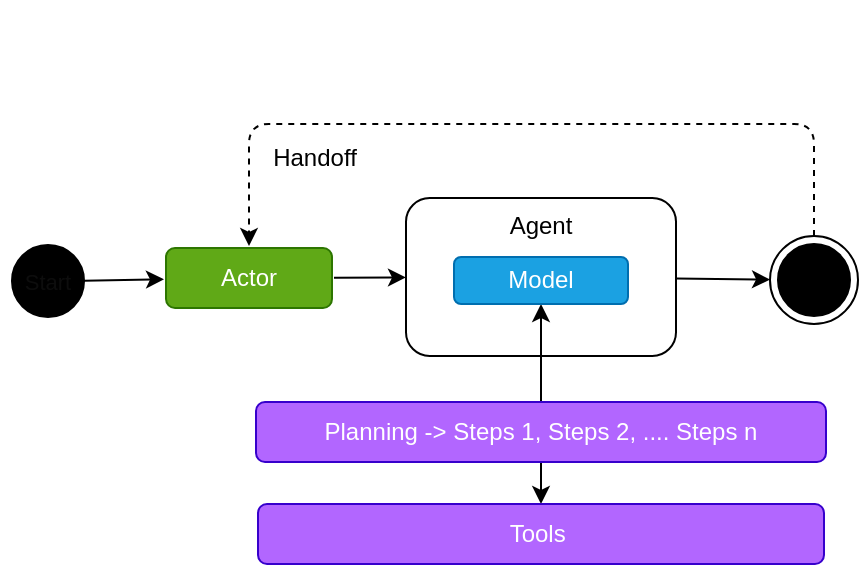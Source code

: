 <mxfile>
    <diagram name="fully-autonomous" id="rcaBymB1pEEbZUUBCeKf">
        <mxGraphModel dx="882" dy="421" grid="0" gridSize="10" guides="1" tooltips="1" connect="1" arrows="1" fold="1" page="1" pageScale="1" pageWidth="850" pageHeight="1100" math="0" shadow="0">
            <root>
                <mxCell id="_SBDv0BZWJGu0aP3qvFQ-0"/>
                <mxCell id="_SBDv0BZWJGu0aP3qvFQ-1" parent="_SBDv0BZWJGu0aP3qvFQ-0"/>
                <mxCell id="_SBDv0BZWJGu0aP3qvFQ-7" value="" style="edgeStyle=none;html=1;" parent="_SBDv0BZWJGu0aP3qvFQ-1" source="_SBDv0BZWJGu0aP3qvFQ-8" target="_SBDv0BZWJGu0aP3qvFQ-17" edge="1">
                    <mxGeometry relative="1" as="geometry"/>
                </mxCell>
                <mxCell id="_SBDv0BZWJGu0aP3qvFQ-8" value="Start" style="ellipse;fillColor=strokeColor;fontColor=light-dark(#0D0D0D,#333333);fontSize=11;" parent="_SBDv0BZWJGu0aP3qvFQ-1" vertex="1">
                    <mxGeometry x="51" y="188.5" width="36" height="36" as="geometry"/>
                </mxCell>
                <mxCell id="_SBDv0BZWJGu0aP3qvFQ-11" value="&lt;font style=&quot;font-size: 11px; color: light-dark(rgb(0, 0, 0), rgb(26, 26, 26));&quot;&gt;End&lt;/font&gt;" style="ellipse;html=1;shape=endState;fillColor=strokeColor;fontColor=light-dark(#0D0D0D,#333333);fontSize=11;" parent="_SBDv0BZWJGu0aP3qvFQ-1" vertex="1">
                    <mxGeometry x="430" y="184" width="44" height="44" as="geometry"/>
                </mxCell>
                <mxCell id="_SBDv0BZWJGu0aP3qvFQ-15" value="Project Task Manager" style="text;strokeColor=none;fillColor=none;html=1;fontSize=24;fontStyle=1;verticalAlign=middle;align=left;fontColor=light-dark(#FFFFFF,#FFFFFF);" parent="_SBDv0BZWJGu0aP3qvFQ-1" vertex="1">
                    <mxGeometry x="45" y="66" width="298" height="40" as="geometry"/>
                </mxCell>
                <mxCell id="_SBDv0BZWJGu0aP3qvFQ-16" value="" style="edgeStyle=none;html=1;" parent="_SBDv0BZWJGu0aP3qvFQ-1" source="_SBDv0BZWJGu0aP3qvFQ-17" target="_SBDv0BZWJGu0aP3qvFQ-4" edge="1">
                    <mxGeometry relative="1" as="geometry"/>
                </mxCell>
                <mxCell id="_SBDv0BZWJGu0aP3qvFQ-17" value="Actor" style="rounded=1;whiteSpace=wrap;html=1;fillColor=#60a917;fontColor=light-dark(#FFFFFF,#FFFFFF);strokeColor=#2D7600;perimeterSpacing=1;fillStyle=solid;" parent="_SBDv0BZWJGu0aP3qvFQ-1" vertex="1">
                    <mxGeometry x="128" y="190" width="83" height="30" as="geometry"/>
                </mxCell>
                <mxCell id="_SBDv0BZWJGu0aP3qvFQ-4" value="Agent" style="rounded=1;whiteSpace=wrap;html=1;verticalAlign=top;movable=1;resizable=1;rotatable=1;deletable=1;editable=1;connectable=1;" parent="_SBDv0BZWJGu0aP3qvFQ-1" vertex="1">
                    <mxGeometry x="248" y="165" width="135" height="79" as="geometry"/>
                </mxCell>
                <mxCell id="AP8IosBZdfFaG6GO7Sg9-0" value="" style="edgeStyle=none;html=1;" edge="1" parent="_SBDv0BZWJGu0aP3qvFQ-1" source="_SBDv0BZWJGu0aP3qvFQ-4" target="_SBDv0BZWJGu0aP3qvFQ-11">
                    <mxGeometry relative="1" as="geometry"/>
                </mxCell>
                <mxCell id="Cz69etzm-yjQasGaet_9-2" value="" style="edgeStyle=orthogonalEdgeStyle;html=1;entryX=0.5;entryY=0;entryDx=0;entryDy=0;startArrow=classic;startFill=1;" edge="1" parent="_SBDv0BZWJGu0aP3qvFQ-1" source="rIViw0EBD3E8t4UTMTZk-0" target="Cz69etzm-yjQasGaet_9-0">
                    <mxGeometry relative="1" as="geometry"/>
                </mxCell>
                <mxCell id="rIViw0EBD3E8t4UTMTZk-0" value="Model" style="rounded=1;whiteSpace=wrap;html=1;fillColor=light-dark(#1BA1E2,#66B2FF);fontColor=light-dark(#FFFFFF,#FFFFFF);strokeColor=#006EAF;movable=1;resizable=1;rotatable=1;deletable=1;editable=1;connectable=1;" parent="_SBDv0BZWJGu0aP3qvFQ-1" vertex="1">
                    <mxGeometry x="272" y="194.5" width="87" height="23.5" as="geometry"/>
                </mxCell>
                <mxCell id="-OuzHmagp3NW17D6AVt8-0" style="edgeStyle=orthogonalEdgeStyle;html=1;fontSize=12;startArrow=none;startFill=0;dashed=1;entryX=0.5;entryY=0;entryDx=0;entryDy=0;exitX=0.5;exitY=0;exitDx=0;exitDy=0;" edge="1" parent="_SBDv0BZWJGu0aP3qvFQ-1" source="_SBDv0BZWJGu0aP3qvFQ-11" target="_SBDv0BZWJGu0aP3qvFQ-17">
                    <mxGeometry relative="1" as="geometry">
                        <Array as="points">
                            <mxPoint x="452" y="128"/>
                            <mxPoint x="170" y="128"/>
                        </Array>
                        <mxPoint x="472" y="150" as="sourcePoint"/>
                        <mxPoint x="169" y="141" as="targetPoint"/>
                    </mxGeometry>
                </mxCell>
                <mxCell id="-OuzHmagp3NW17D6AVt8-1" value="Handoff" style="edgeLabel;html=1;align=center;verticalAlign=middle;resizable=0;points=[];fontSize=12;" vertex="1" connectable="0" parent="-OuzHmagp3NW17D6AVt8-0">
                    <mxGeometry x="0.165" y="-1" relative="1" as="geometry">
                        <mxPoint x="-74" y="18" as="offset"/>
                    </mxGeometry>
                </mxCell>
                <mxCell id="Cz69etzm-yjQasGaet_9-0" value="Tools&amp;nbsp;" style="rounded=1;whiteSpace=wrap;html=1;verticalAlign=middle;align=center;fillColor=light-dark(#B266FF,#A766E9);fontColor=light-dark(#FFFFFF,#FFFFFF);strokeColor=light-dark(#3700CC,#CC99FF);" vertex="1" parent="_SBDv0BZWJGu0aP3qvFQ-1">
                    <mxGeometry x="174" y="318" width="283" height="30" as="geometry"/>
                </mxCell>
                <mxCell id="Cz69etzm-yjQasGaet_9-1" value="Planning -&amp;gt; Steps 1, Steps 2, .... Steps n" style="rounded=1;whiteSpace=wrap;html=1;verticalAlign=middle;align=center;fillColor=light-dark(#B266FF,#73B14C);fontColor=light-dark(#FFFFFF,#FFFFFF);strokeColor=light-dark(#3700CC,#2D7600);" vertex="1" parent="_SBDv0BZWJGu0aP3qvFQ-1">
                    <mxGeometry x="173" y="267" width="285" height="30" as="geometry"/>
                </mxCell>
            </root>
        </mxGraphModel>
    </diagram>
    <diagram id="UYhhrXboOZ1z9y8ZZLRn" name="prompt-chaning">
        <mxGraphModel dx="1279" dy="611" grid="0" gridSize="10" guides="1" tooltips="1" connect="1" arrows="1" fold="1" page="1" pageScale="1" pageWidth="850" pageHeight="1100" math="0" shadow="0">
            <root>
                <mxCell id="0"/>
                <mxCell id="1" parent="0"/>
                <mxCell id="6" style="edgeStyle=orthogonalEdgeStyle;curved=1;html=1;" parent="1" source="2" target="3" edge="1">
                    <mxGeometry relative="1" as="geometry"/>
                </mxCell>
                <mxCell id="27" style="edgeStyle=orthogonalEdgeStyle;html=1;entryX=0;entryY=0.5;entryDx=0;entryDy=0;exitX=0.5;exitY=1;exitDx=0;exitDy=0;" parent="1" source="2" target="8" edge="1">
                    <mxGeometry relative="1" as="geometry"/>
                </mxCell>
                <mxCell id="2" value="CityDetails" style="rounded=1;whiteSpace=wrap;html=1;" parent="1" vertex="1">
                    <mxGeometry x="263" y="191" width="120" height="60" as="geometry"/>
                </mxCell>
                <mxCell id="9" value="" style="edgeStyle=none;html=1;entryX=0;entryY=0.5;entryDx=0;entryDy=0;" parent="1" source="3" target="12" edge="1">
                    <mxGeometry relative="1" as="geometry"/>
                </mxCell>
                <mxCell id="3" value="CityHistory" style="rounded=1;whiteSpace=wrap;html=1;" parent="1" vertex="1">
                    <mxGeometry x="427" y="191" width="120" height="60" as="geometry"/>
                </mxCell>
                <mxCell id="1jkxa6lfn-jDmrUh2OVW-31" value="" style="edgeStyle=none;html=1;" parent="1" source="7" target="1jkxa6lfn-jDmrUh2OVW-30" edge="1">
                    <mxGeometry relative="1" as="geometry"/>
                </mxCell>
                <mxCell id="7" value="Start" style="ellipse;fillColor=strokeColor;fontColor=light-dark(#0D0D0D,#1A1A1A);fontSize=11;" parent="1" vertex="1">
                    <mxGeometry x="166" y="137" width="36" height="36" as="geometry"/>
                </mxCell>
                <mxCell id="30" style="edgeStyle=orthogonalEdgeStyle;html=1;exitX=0.5;exitY=1;exitDx=0;exitDy=0;fontColor=#000000;dashed=1;entryX=0.5;entryY=1;entryDx=0;entryDy=0;" parent="1" source="8" target="1jkxa6lfn-jDmrUh2OVW-30" edge="1">
                    <mxGeometry relative="1" as="geometry">
                        <Array as="points">
                            <mxPoint x="487" y="371"/>
                            <mxPoint x="185" y="371"/>
                        </Array>
                        <mxPoint x="185" y="290" as="targetPoint"/>
                    </mxGeometry>
                </mxCell>
                <mxCell id="PxAAYBiY2QFLw1s7BCO9-32" value="Handoff" style="edgeLabel;html=1;align=center;verticalAlign=middle;resizable=0;points=[];fontColor=light-dark(#FFFFFF,#FFFFFF);" parent="30" vertex="1" connectable="0">
                    <mxGeometry x="0.001" y="3" relative="1" as="geometry">
                        <mxPoint x="-66" y="-24" as="offset"/>
                    </mxGeometry>
                </mxCell>
                <mxCell id="8" value="&lt;font style=&quot;font-size: 11px; color: light-dark(rgb(0, 0, 0), rgb(26, 26, 26));&quot;&gt;End&lt;/font&gt;" style="ellipse;html=1;shape=endState;fillColor=strokeColor;fontColor=#000000;fontSize=11;" parent="1" vertex="1">
                    <mxGeometry x="465" y="295" width="44" height="44" as="geometry"/>
                </mxCell>
                <mxCell id="26" style="edgeStyle=orthogonalEdgeStyle;html=1;entryX=1;entryY=0.5;entryDx=0;entryDy=0;exitX=0.5;exitY=1;exitDx=0;exitDy=0;" parent="1" source="12" target="8" edge="1">
                    <mxGeometry relative="1" as="geometry"/>
                </mxCell>
                <mxCell id="12" value="SummarizeResults" style="rounded=1;whiteSpace=wrap;html=1;" parent="1" vertex="1">
                    <mxGeometry x="591" y="191" width="132" height="60" as="geometry"/>
                </mxCell>
                <mxCell id="29" value="Invalid" style="text;html=1;strokeColor=none;fillColor=none;align=center;verticalAlign=middle;whiteSpace=wrap;rounded=0;" parent="1" vertex="1">
                    <mxGeometry x="331" y="281" width="60" height="30" as="geometry"/>
                </mxCell>
                <mxCell id="PxAAYBiY2QFLw1s7BCO9-31" value="City Insights" style="text;strokeColor=none;fillColor=none;html=1;fontSize=24;fontStyle=1;verticalAlign=middle;align=left;fontColor=light-dark(#FFFFFF,#FFFFFF);" parent="1" vertex="1">
                    <mxGeometry x="150" y="79" width="167" height="40" as="geometry"/>
                </mxCell>
                <mxCell id="1jkxa6lfn-jDmrUh2OVW-32" value="" style="edgeStyle=none;html=1;" parent="1" source="1jkxa6lfn-jDmrUh2OVW-30" target="2" edge="1">
                    <mxGeometry relative="1" as="geometry"/>
                </mxCell>
                <mxCell id="1jkxa6lfn-jDmrUh2OVW-30" value="Actor" style="rounded=1;whiteSpace=wrap;html=1;fillColor=#60a917;fontColor=light-dark(#FFFFFF,#FFFFFF);strokeColor=#2D7600;perimeterSpacing=1;" parent="1" vertex="1">
                    <mxGeometry x="143" y="207" width="83" height="30" as="geometry"/>
                </mxCell>
            </root>
        </mxGraphModel>
    </diagram>
    <diagram name="supervisor - multi agent" id="detJzzQkV3bmXKpI83rA">
        <mxGraphModel dx="1066" dy="509" grid="0" gridSize="10" guides="1" tooltips="1" connect="1" arrows="1" fold="1" page="1" pageScale="1" pageWidth="850" pageHeight="1100" math="0" shadow="0">
            <root>
                <mxCell id="qxff30aD8wagSonAEcYp-0"/>
                <mxCell id="qxff30aD8wagSonAEcYp-1" parent="qxff30aD8wagSonAEcYp-0"/>
                <mxCell id="qxff30aD8wagSonAEcYp-2" value="" style="edgeStyle=none;html=1;entryX=0;entryY=0.5;entryDx=0;entryDy=0;" parent="qxff30aD8wagSonAEcYp-1" source="qxff30aD8wagSonAEcYp-3" target="qxff30aD8wagSonAEcYp-9" edge="1">
                    <mxGeometry relative="1" as="geometry"/>
                </mxCell>
                <mxCell id="qxff30aD8wagSonAEcYp-3" value="Start" style="ellipse;fillColor=strokeColor;fontColor=light-dark(#0D0D0D,#1A1A1A);fontSize=11;" parent="qxff30aD8wagSonAEcYp-1" vertex="1">
                    <mxGeometry x="57" y="172.5" width="36" height="36" as="geometry"/>
                </mxCell>
                <mxCell id="NkV5fF8WzLB3nli2Oog2-3" style="edgeStyle=orthogonalEdgeStyle;html=1;fontSize=12;startArrow=none;startFill=0;dashed=1;entryX=0.5;entryY=0;entryDx=0;entryDy=0;" parent="qxff30aD8wagSonAEcYp-1" target="qxff30aD8wagSonAEcYp-9" edge="1">
                    <mxGeometry relative="1" as="geometry">
                        <Array as="points">
                            <mxPoint x="539" y="126"/>
                            <mxPoint x="169" y="126"/>
                        </Array>
                        <mxPoint x="539" y="167" as="sourcePoint"/>
                    </mxGeometry>
                </mxCell>
                <mxCell id="P9RKVhRMb8a9CEbZ35ZT-1" value="Handoff" style="edgeLabel;html=1;align=center;verticalAlign=middle;resizable=0;points=[];fontSize=12;" parent="NkV5fF8WzLB3nli2Oog2-3" vertex="1" connectable="0">
                    <mxGeometry x="0.165" y="-1" relative="1" as="geometry">
                        <mxPoint x="-116" y="20" as="offset"/>
                    </mxGeometry>
                </mxCell>
                <mxCell id="qxff30aD8wagSonAEcYp-6" value="&lt;font style=&quot;font-size: 11px; color: light-dark(rgb(0, 0, 0), rgb(26, 26, 26));&quot;&gt;End&lt;/font&gt;" style="ellipse;html=1;shape=endState;fillColor=strokeColor;fontColor=#000000;fontSize=11;" parent="qxff30aD8wagSonAEcYp-1" vertex="1">
                    <mxGeometry x="519" y="167" width="44" height="44" as="geometry"/>
                </mxCell>
                <mxCell id="qxff30aD8wagSonAEcYp-7" value="&lt;font style=&quot;color: light-dark(rgb(0, 0, 0), rgb(255, 255, 255));&quot;&gt;Call Centre -&lt;/font&gt;&lt;font style=&quot;&quot;&gt; &lt;font style=&quot;font-size: 18px; color: light-dark(rgb(0, 0, 0), rgb(255, 255, 255));&quot;&gt;Supervisor (multi agent)&lt;/font&gt;&lt;/font&gt;" style="text;strokeColor=none;fillColor=none;html=1;fontSize=24;fontStyle=1;verticalAlign=middle;align=left;fontColor=light-dark(#FFFFFF,#FFFFFF);" parent="qxff30aD8wagSonAEcYp-1" vertex="1">
                    <mxGeometry x="57" y="54" width="451" height="40" as="geometry"/>
                </mxCell>
                <mxCell id="CKADE5Yofl2ukRHV4K-3-4" value="" style="edgeStyle=none;html=1;fontSize=12;startArrow=none;startFill=0;" parent="qxff30aD8wagSonAEcYp-1" source="qxff30aD8wagSonAEcYp-9" target="qxff30aD8wagSonAEcYp-13" edge="1">
                    <mxGeometry relative="1" as="geometry"/>
                </mxCell>
                <mxCell id="qxff30aD8wagSonAEcYp-9" value="Actor" style="rounded=1;whiteSpace=wrap;html=1;fillColor=#60a917;fontColor=light-dark(#FFFFFF,#FFFFFF);strokeColor=#2D7600;perimeterSpacing=1;" parent="qxff30aD8wagSonAEcYp-1" vertex="1">
                    <mxGeometry x="127" y="174.5" width="83" height="30" as="geometry"/>
                </mxCell>
                <mxCell id="CKADE5Yofl2ukRHV4K-3-3" value="" style="edgeStyle=none;html=1;fontSize=12;startArrow=none;startFill=0;" parent="qxff30aD8wagSonAEcYp-1" source="qxff30aD8wagSonAEcYp-13" target="qxff30aD8wagSonAEcYp-6" edge="1">
                    <mxGeometry relative="1" as="geometry"/>
                </mxCell>
                <mxCell id="jY0JSjqAt1YCU9lUXGMJ-0" style="edgeStyle=none;html=1;entryX=0.5;entryY=0;entryDx=0;entryDy=0;startArrow=classic;startFill=1;" parent="qxff30aD8wagSonAEcYp-1" source="qxff30aD8wagSonAEcYp-13" target="-p4akIwOeo1vqROp4JfG-0" edge="1">
                    <mxGeometry relative="1" as="geometry"/>
                </mxCell>
                <mxCell id="jY0JSjqAt1YCU9lUXGMJ-1" style="edgeStyle=none;html=1;entryX=0.5;entryY=0;entryDx=0;entryDy=0;startArrow=classic;startFill=1;" parent="qxff30aD8wagSonAEcYp-1" source="qxff30aD8wagSonAEcYp-13" target="-p4akIwOeo1vqROp4JfG-2" edge="1">
                    <mxGeometry relative="1" as="geometry"/>
                </mxCell>
                <mxCell id="qxff30aD8wagSonAEcYp-13" value="Supervisor" style="rounded=1;whiteSpace=wrap;html=1;verticalAlign=top;movable=1;resizable=1;rotatable=1;deletable=1;editable=1;connectable=1;shadow=0;align=center;" parent="qxff30aD8wagSonAEcYp-1" vertex="1">
                    <mxGeometry x="251" y="156" width="211" height="67" as="geometry"/>
                </mxCell>
                <mxCell id="-p4akIwOeo1vqROp4JfG-0" value="Account/Billing&lt;br&gt;Specialist" style="rounded=1;whiteSpace=wrap;html=1;verticalAlign=top;movable=1;resizable=1;rotatable=1;deletable=1;editable=1;connectable=1;shadow=0;align=center;" parent="qxff30aD8wagSonAEcYp-1" vertex="1">
                    <mxGeometry x="112" y="272" width="135" height="81" as="geometry"/>
                </mxCell>
                <mxCell id="CKADE5Yofl2ukRHV4K-3-1" value="" style="edgeStyle=none;html=1;fontSize=12;startArrow=classicThin;startFill=1;entryX=0.5;entryY=1;entryDx=0;entryDy=0;exitX=0.5;exitY=0;exitDx=0;exitDy=0;rounded=0;curved=0;" parent="qxff30aD8wagSonAEcYp-1" source="-p4akIwOeo1vqROp4JfG-1" target="qxff30aD8wagSonAEcYp-13" edge="1">
                    <mxGeometry relative="1" as="geometry">
                        <mxPoint x="373" y="400" as="sourcePoint"/>
                    </mxGeometry>
                </mxCell>
                <mxCell id="-p4akIwOeo1vqROp4JfG-1" value="Technical Support&lt;br&gt;Specialist" style="rounded=1;whiteSpace=wrap;html=1;verticalAlign=top;movable=1;resizable=1;rotatable=1;deletable=1;editable=1;connectable=1;shadow=0;align=center;" parent="qxff30aD8wagSonAEcYp-1" vertex="1">
                    <mxGeometry x="289" y="272" width="135" height="81" as="geometry"/>
                </mxCell>
                <mxCell id="-p4akIwOeo1vqROp4JfG-2" value="Product/Services&lt;br&gt;Specialist" style="rounded=1;whiteSpace=wrap;html=1;verticalAlign=top;movable=1;resizable=1;rotatable=1;deletable=1;editable=1;connectable=1;shadow=0;align=center;" parent="qxff30aD8wagSonAEcYp-1" vertex="1">
                    <mxGeometry x="466" y="272" width="135" height="83" as="geometry"/>
                </mxCell>
                <mxCell id="7qg9R8oDuJcvfsblokC3-0" value="Model" style="rounded=1;whiteSpace=wrap;html=1;fillColor=light-dark(#1BA1E2,#66B2FF);fontColor=light-dark(#FFFFFF,#FFFFFF);strokeColor=#006EAF;movable=1;resizable=1;rotatable=1;deletable=1;editable=1;connectable=1;" parent="qxff30aD8wagSonAEcYp-1" vertex="1">
                    <mxGeometry x="313" y="186" width="87" height="23.5" as="geometry"/>
                </mxCell>
                <mxCell id="7qg9R8oDuJcvfsblokC3-1" value="Model" style="rounded=1;whiteSpace=wrap;html=1;fillColor=light-dark(#1BA1E2,#66B2FF);fontColor=light-dark(#FFFFFF,#FFFFFF);strokeColor=#006EAF;movable=1;resizable=1;rotatable=1;deletable=1;editable=1;connectable=1;" parent="qxff30aD8wagSonAEcYp-1" vertex="1">
                    <mxGeometry x="136" y="316" width="87" height="23.5" as="geometry"/>
                </mxCell>
                <mxCell id="7qg9R8oDuJcvfsblokC3-2" value="Model" style="rounded=1;whiteSpace=wrap;html=1;fillColor=light-dark(#1BA1E2,#66B2FF);fontColor=light-dark(#FFFFFF,#FFFFFF);strokeColor=#006EAF;movable=1;resizable=1;rotatable=1;deletable=1;editable=1;connectable=1;" parent="qxff30aD8wagSonAEcYp-1" vertex="1">
                    <mxGeometry x="313" y="316" width="87" height="23.5" as="geometry"/>
                </mxCell>
                <mxCell id="7qg9R8oDuJcvfsblokC3-3" value="Model" style="rounded=1;whiteSpace=wrap;html=1;fillColor=light-dark(#1BA1E2,#66B2FF);fontColor=light-dark(#FFFFFF,#FFFFFF);strokeColor=#006EAF;movable=1;resizable=1;rotatable=1;deletable=1;editable=1;connectable=1;" parent="qxff30aD8wagSonAEcYp-1" vertex="1">
                    <mxGeometry x="491" y="316" width="87" height="23.5" as="geometry"/>
                </mxCell>
            </root>
        </mxGraphModel>
    </diagram>
    <diagram name="supervisor - multi agent as tools" id="oOA613aPeBnCNc4eKsIU">
        <mxGraphModel dx="1279" dy="611" grid="0" gridSize="10" guides="1" tooltips="1" connect="1" arrows="1" fold="1" page="1" pageScale="1" pageWidth="850" pageHeight="1100" math="0" shadow="0">
            <root>
                <mxCell id="YgpFy8dX5gRAK819JN-C-0"/>
                <mxCell id="YgpFy8dX5gRAK819JN-C-1" parent="YgpFy8dX5gRAK819JN-C-0"/>
                <mxCell id="YgpFy8dX5gRAK819JN-C-7" value="Call Centre - &lt;font style=&quot;font-size: 18px; color: light-dark(rgb(0, 0, 0), rgb(255, 255, 255));&quot;&gt;Supervisor (single agent using agents as tools)&lt;/font&gt;" style="text;strokeColor=none;fillColor=none;html=1;fontSize=24;fontStyle=1;verticalAlign=middle;align=left;fontColor=light-dark(#FFFFFF,#FFFFFF);" parent="YgpFy8dX5gRAK819JN-C-1" vertex="1">
                    <mxGeometry x="51" y="65" width="567" height="40" as="geometry"/>
                </mxCell>
                <mxCell id="b2FCZi9mBiYvH7u-FRFy-0" value="" style="edgeStyle=none;html=1;entryX=0;entryY=0.5;entryDx=0;entryDy=0;" edge="1" parent="YgpFy8dX5gRAK819JN-C-1" source="b2FCZi9mBiYvH7u-FRFy-1" target="b2FCZi9mBiYvH7u-FRFy-6">
                    <mxGeometry relative="1" as="geometry"/>
                </mxCell>
                <mxCell id="b2FCZi9mBiYvH7u-FRFy-1" value="Start" style="ellipse;fillColor=strokeColor;fontColor=light-dark(#0D0D0D,#1A1A1A);fontSize=11;" vertex="1" parent="YgpFy8dX5gRAK819JN-C-1">
                    <mxGeometry x="59" y="180.5" width="36" height="36" as="geometry"/>
                </mxCell>
                <mxCell id="b2FCZi9mBiYvH7u-FRFy-2" style="edgeStyle=orthogonalEdgeStyle;html=1;fontSize=12;startArrow=none;startFill=0;dashed=1;exitX=0.5;exitY=0;exitDx=0;exitDy=0;entryX=0.5;entryY=0;entryDx=0;entryDy=0;" edge="1" parent="YgpFy8dX5gRAK819JN-C-1" source="b2FCZi9mBiYvH7u-FRFy-4" target="b2FCZi9mBiYvH7u-FRFy-6">
                    <mxGeometry relative="1" as="geometry">
                        <Array as="points">
                            <mxPoint x="548" y="129"/>
                            <mxPoint x="171" y="129"/>
                        </Array>
                    </mxGeometry>
                </mxCell>
                <mxCell id="b2FCZi9mBiYvH7u-FRFy-3" value="Handoff" style="edgeLabel;html=1;align=center;verticalAlign=middle;resizable=0;points=[];fontSize=12;" vertex="1" connectable="0" parent="b2FCZi9mBiYvH7u-FRFy-2">
                    <mxGeometry x="0.165" y="-1" relative="1" as="geometry">
                        <mxPoint x="-116" y="20" as="offset"/>
                    </mxGeometry>
                </mxCell>
                <mxCell id="b2FCZi9mBiYvH7u-FRFy-4" value="&lt;font style=&quot;font-size: 11px; color: light-dark(rgb(0, 0, 0), rgb(26, 26, 26));&quot;&gt;End&lt;/font&gt;" style="ellipse;html=1;shape=endState;fillColor=strokeColor;fontColor=#000000;fontSize=11;" vertex="1" parent="YgpFy8dX5gRAK819JN-C-1">
                    <mxGeometry x="526" y="175" width="44" height="44" as="geometry"/>
                </mxCell>
                <mxCell id="b2FCZi9mBiYvH7u-FRFy-5" value="" style="edgeStyle=none;html=1;fontSize=12;startArrow=none;startFill=0;" edge="1" parent="YgpFy8dX5gRAK819JN-C-1" source="b2FCZi9mBiYvH7u-FRFy-6" target="b2FCZi9mBiYvH7u-FRFy-10">
                    <mxGeometry relative="1" as="geometry"/>
                </mxCell>
                <mxCell id="b2FCZi9mBiYvH7u-FRFy-6" value="Actor" style="rounded=1;whiteSpace=wrap;html=1;fillColor=#60a917;fontColor=light-dark(#FFFFFF,#FFFFFF);strokeColor=#2D7600;perimeterSpacing=1;" vertex="1" parent="YgpFy8dX5gRAK819JN-C-1">
                    <mxGeometry x="129" y="182.5" width="83" height="30" as="geometry"/>
                </mxCell>
                <mxCell id="b2FCZi9mBiYvH7u-FRFy-7" value="" style="edgeStyle=none;html=1;fontSize=12;startArrow=none;startFill=0;" edge="1" parent="YgpFy8dX5gRAK819JN-C-1" source="b2FCZi9mBiYvH7u-FRFy-10" target="b2FCZi9mBiYvH7u-FRFy-4">
                    <mxGeometry relative="1" as="geometry"/>
                </mxCell>
                <mxCell id="b2FCZi9mBiYvH7u-FRFy-8" style="edgeStyle=none;html=1;entryX=0.5;entryY=0;entryDx=0;entryDy=0;startArrow=block;startFill=1;exitX=0.25;exitY=1;exitDx=0;exitDy=0;" edge="1" parent="YgpFy8dX5gRAK819JN-C-1" source="b2FCZi9mBiYvH7u-FRFy-10" target="b2FCZi9mBiYvH7u-FRFy-11">
                    <mxGeometry relative="1" as="geometry"/>
                </mxCell>
                <mxCell id="b2FCZi9mBiYvH7u-FRFy-9" style="edgeStyle=none;html=1;entryX=0.5;entryY=0;entryDx=0;entryDy=0;startArrow=block;startFill=1;" edge="1" parent="YgpFy8dX5gRAK819JN-C-1" source="b2FCZi9mBiYvH7u-FRFy-10" target="b2FCZi9mBiYvH7u-FRFy-14">
                    <mxGeometry relative="1" as="geometry"/>
                </mxCell>
                <mxCell id="b2FCZi9mBiYvH7u-FRFy-10" value="Supervisor" style="rounded=1;whiteSpace=wrap;html=1;verticalAlign=top;movable=1;resizable=1;rotatable=1;deletable=1;editable=1;connectable=1;shadow=0;align=center;" vertex="1" parent="YgpFy8dX5gRAK819JN-C-1">
                    <mxGeometry x="253" y="164" width="211" height="67" as="geometry"/>
                </mxCell>
                <mxCell id="b2FCZi9mBiYvH7u-FRFy-11" value="Account/Billing&lt;br&gt;Specialist" style="rounded=1;whiteSpace=wrap;html=1;verticalAlign=top;movable=1;resizable=1;rotatable=1;deletable=1;editable=1;connectable=1;shadow=0;align=center;" vertex="1" parent="YgpFy8dX5gRAK819JN-C-1">
                    <mxGeometry x="114" y="365" width="135" height="81" as="geometry"/>
                </mxCell>
                <mxCell id="b2FCZi9mBiYvH7u-FRFy-12" value="" style="edgeStyle=none;html=1;fontSize=12;startArrow=classicThin;startFill=1;entryX=0.5;entryY=1;entryDx=0;entryDy=0;exitX=0.5;exitY=0;exitDx=0;exitDy=0;rounded=0;curved=0;" edge="1" parent="YgpFy8dX5gRAK819JN-C-1" source="b2FCZi9mBiYvH7u-FRFy-13" target="b2FCZi9mBiYvH7u-FRFy-10">
                    <mxGeometry relative="1" as="geometry">
                        <mxPoint x="375" y="408" as="sourcePoint"/>
                    </mxGeometry>
                </mxCell>
                <mxCell id="b2FCZi9mBiYvH7u-FRFy-13" value="Technical Support&lt;br&gt;Specialist" style="rounded=1;whiteSpace=wrap;html=1;verticalAlign=top;movable=1;resizable=1;rotatable=1;deletable=1;editable=1;connectable=1;shadow=0;align=center;" vertex="1" parent="YgpFy8dX5gRAK819JN-C-1">
                    <mxGeometry x="291" y="365" width="135" height="81" as="geometry"/>
                </mxCell>
                <mxCell id="b2FCZi9mBiYvH7u-FRFy-14" value="Product/Services&lt;br&gt;Specialist" style="rounded=1;whiteSpace=wrap;html=1;verticalAlign=top;movable=1;resizable=1;rotatable=1;deletable=1;editable=1;connectable=1;shadow=0;align=center;" vertex="1" parent="YgpFy8dX5gRAK819JN-C-1">
                    <mxGeometry x="468" y="365" width="135" height="83" as="geometry"/>
                </mxCell>
                <mxCell id="b2FCZi9mBiYvH7u-FRFy-15" value="Model" style="rounded=1;whiteSpace=wrap;html=1;fillColor=light-dark(#1BA1E2,#66B2FF);fontColor=light-dark(#FFFFFF,#FFFFFF);strokeColor=#006EAF;movable=1;resizable=1;rotatable=1;deletable=1;editable=1;connectable=1;" vertex="1" parent="YgpFy8dX5gRAK819JN-C-1">
                    <mxGeometry x="315" y="194" width="87" height="23.5" as="geometry"/>
                </mxCell>
                <mxCell id="b2FCZi9mBiYvH7u-FRFy-16" value="Model" style="rounded=1;whiteSpace=wrap;html=1;fillColor=light-dark(#1BA1E2,#66B2FF);fontColor=light-dark(#FFFFFF,#FFFFFF);strokeColor=#006EAF;movable=1;resizable=1;rotatable=1;deletable=1;editable=1;connectable=1;" vertex="1" parent="YgpFy8dX5gRAK819JN-C-1">
                    <mxGeometry x="138" y="409" width="87" height="23.5" as="geometry"/>
                </mxCell>
                <mxCell id="b2FCZi9mBiYvH7u-FRFy-17" value="Model" style="rounded=1;whiteSpace=wrap;html=1;fillColor=light-dark(#1BA1E2,#66B2FF);fontColor=light-dark(#FFFFFF,#FFFFFF);strokeColor=#006EAF;movable=1;resizable=1;rotatable=1;deletable=1;editable=1;connectable=1;" vertex="1" parent="YgpFy8dX5gRAK819JN-C-1">
                    <mxGeometry x="315" y="409" width="87" height="23.5" as="geometry"/>
                </mxCell>
                <mxCell id="b2FCZi9mBiYvH7u-FRFy-18" value="Model" style="rounded=1;whiteSpace=wrap;html=1;fillColor=light-dark(#1BA1E2,#66B2FF);fontColor=light-dark(#FFFFFF,#FFFFFF);strokeColor=#006EAF;movable=1;resizable=1;rotatable=1;deletable=1;editable=1;connectable=1;" vertex="1" parent="YgpFy8dX5gRAK819JN-C-1">
                    <mxGeometry x="493" y="409" width="87" height="23.5" as="geometry"/>
                </mxCell>
                <mxCell id="b2FCZi9mBiYvH7u-FRFy-20" value="Tools&amp;nbsp;" style="rounded=1;whiteSpace=wrap;html=1;verticalAlign=middle;align=center;fillColor=light-dark(#B266FF,#A766E9);fontColor=light-dark(#FFFFFF,#FFFFFF);strokeColor=light-dark(#3700CC,#CC99FF);" vertex="1" parent="YgpFy8dX5gRAK819JN-C-1">
                    <mxGeometry x="207" y="300" width="304" height="30" as="geometry"/>
                </mxCell>
                <mxCell id="b2FCZi9mBiYvH7u-FRFy-21" value="Planning -&amp;gt; Steps 1, Steps 2, .... Steps n" style="rounded=1;whiteSpace=wrap;html=1;verticalAlign=middle;align=center;fillColor=light-dark(#B266FF,#73B14C);fontColor=light-dark(#FFFFFF,#FFFFFF);strokeColor=light-dark(#3700CC,#2D7600);" vertex="1" parent="YgpFy8dX5gRAK819JN-C-1">
                    <mxGeometry x="207" y="258" width="304" height="30" as="geometry"/>
                </mxCell>
            </root>
        </mxGraphModel>
    </diagram>
</mxfile>